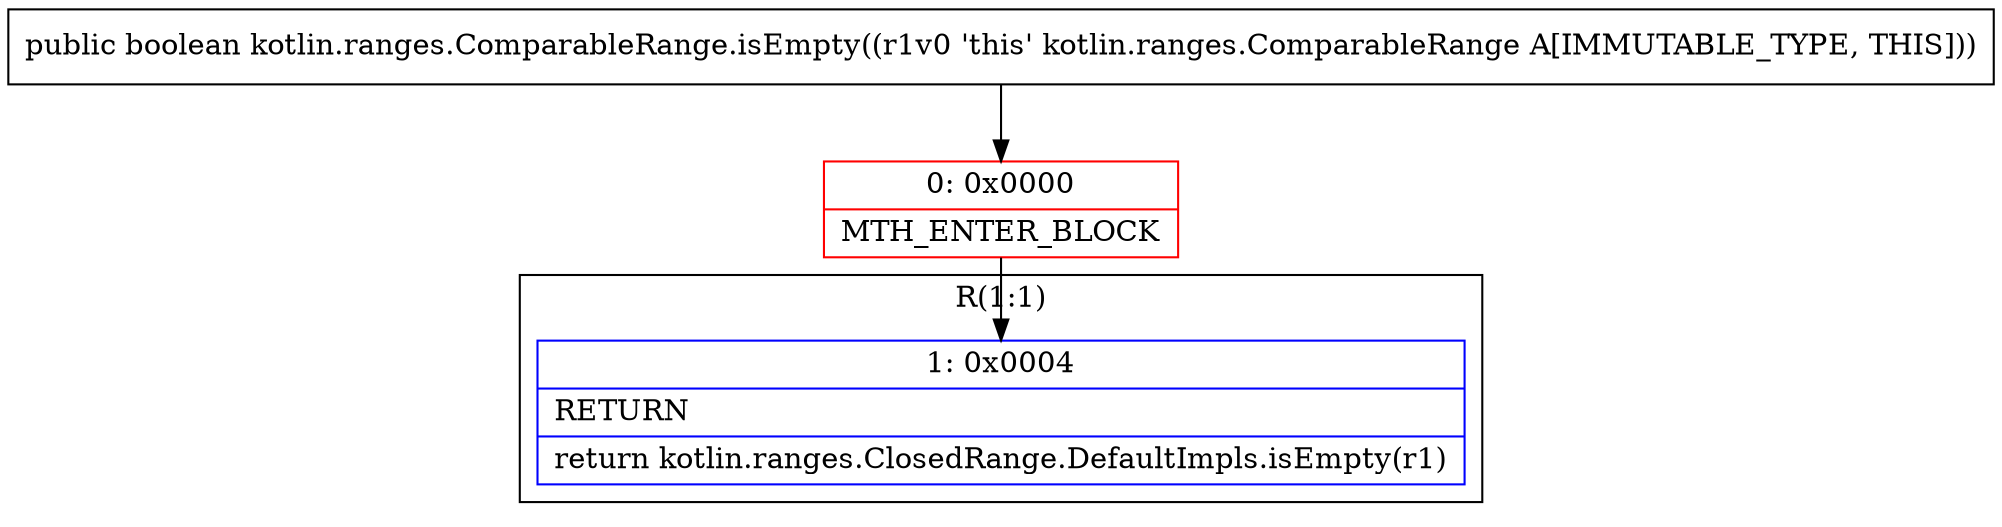 digraph "CFG forkotlin.ranges.ComparableRange.isEmpty()Z" {
subgraph cluster_Region_1589793731 {
label = "R(1:1)";
node [shape=record,color=blue];
Node_1 [shape=record,label="{1\:\ 0x0004|RETURN\l|return kotlin.ranges.ClosedRange.DefaultImpls.isEmpty(r1)\l}"];
}
Node_0 [shape=record,color=red,label="{0\:\ 0x0000|MTH_ENTER_BLOCK\l}"];
MethodNode[shape=record,label="{public boolean kotlin.ranges.ComparableRange.isEmpty((r1v0 'this' kotlin.ranges.ComparableRange A[IMMUTABLE_TYPE, THIS])) }"];
MethodNode -> Node_0;
Node_0 -> Node_1;
}

